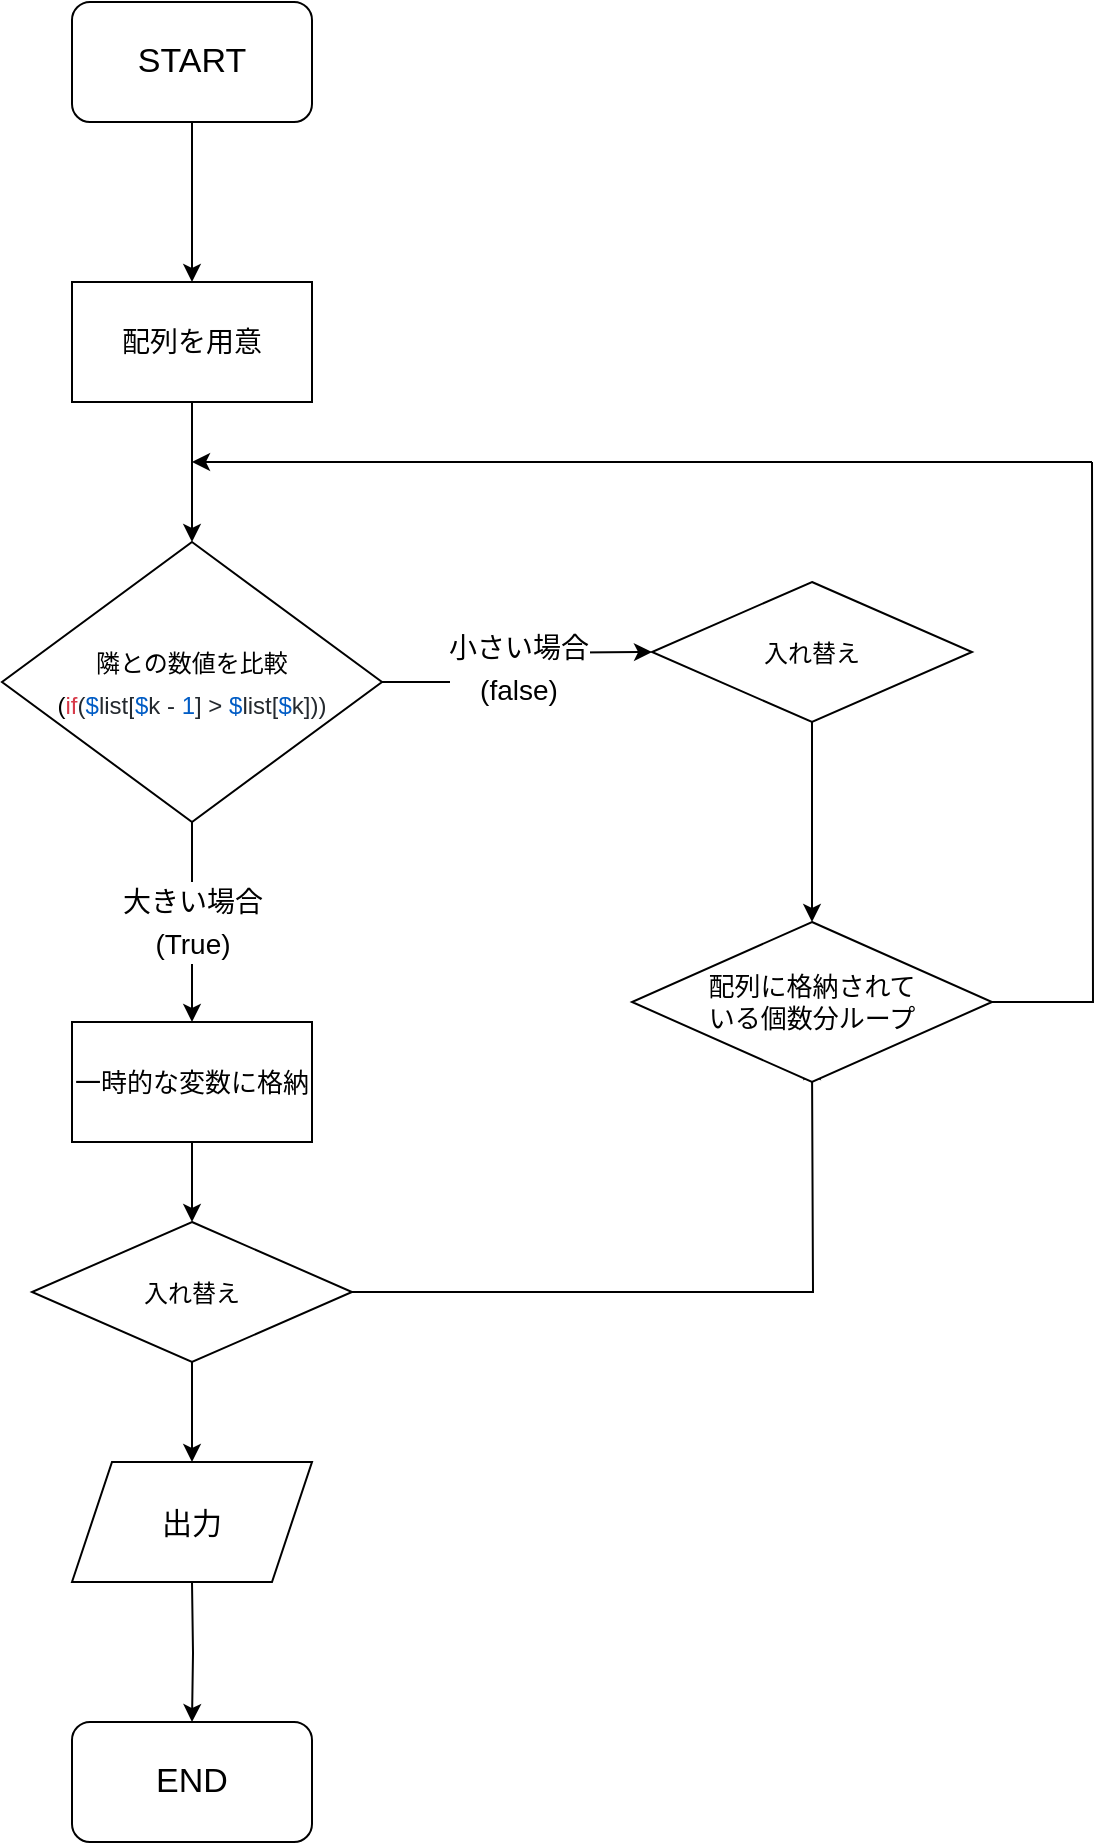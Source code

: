 <mxfile version="13.8.0" type="github">
  <diagram id="ygesi-L04HcfqPGvO-NY" name="Page-1">
    <mxGraphModel dx="1422" dy="1963" grid="1" gridSize="10" guides="1" tooltips="1" connect="1" arrows="1" fold="1" page="1" pageScale="1" pageWidth="827" pageHeight="1169" math="0" shadow="0">
      <root>
        <mxCell id="0" />
        <mxCell id="1" parent="0" />
        <mxCell id="lAmarGpssLY6VsSU3GfL-7" style="edgeStyle=orthogonalEdgeStyle;rounded=0;orthogonalLoop=1;jettySize=auto;html=1;entryX=0.5;entryY=0;entryDx=0;entryDy=0;fontSize=17;" edge="1" parent="1" source="IYN9SZwqf2Xsz6iqshpF-2" target="lAmarGpssLY6VsSU3GfL-6">
          <mxGeometry relative="1" as="geometry" />
        </mxCell>
        <mxCell id="IYN9SZwqf2Xsz6iqshpF-2" value="START" style="rounded=1;whiteSpace=wrap;html=1;fontSize=17;" parent="1" vertex="1">
          <mxGeometry x="290" y="-90" width="120" height="60" as="geometry" />
        </mxCell>
        <mxCell id="IYN9SZwqf2Xsz6iqshpF-10" value="&lt;font style=&quot;font-size: 14px&quot;&gt;小さい場合&lt;br&gt;(false)&lt;/font&gt;" style="edgeStyle=orthogonalEdgeStyle;rounded=0;orthogonalLoop=1;jettySize=auto;html=1;entryX=0;entryY=0.5;entryDx=0;entryDy=0;fontSize=17;exitX=1;exitY=0.5;exitDx=0;exitDy=0;" parent="1" source="IYN9SZwqf2Xsz6iqshpF-6" edge="1">
          <mxGeometry relative="1" as="geometry">
            <mxPoint x="510" y="235" as="sourcePoint" />
            <mxPoint x="580" y="235" as="targetPoint" />
          </mxGeometry>
        </mxCell>
        <mxCell id="IYN9SZwqf2Xsz6iqshpF-16" value="&lt;font style=&quot;font-size: 14px&quot;&gt;大きい場合&lt;br&gt;(True)&lt;/font&gt;" style="edgeStyle=orthogonalEdgeStyle;rounded=0;orthogonalLoop=1;jettySize=auto;html=1;fontSize=17;" parent="1" source="IYN9SZwqf2Xsz6iqshpF-6" target="IYN9SZwqf2Xsz6iqshpF-15" edge="1">
          <mxGeometry relative="1" as="geometry" />
        </mxCell>
        <mxCell id="IYN9SZwqf2Xsz6iqshpF-6" value="&lt;font style=&quot;font-size: 12px&quot;&gt;隣との数値を比較&lt;br&gt;(&lt;span class=&quot;pl-k&quot; style=&quot;box-sizing: border-box ; color: rgb(215 , 58 , 73) ; font-family: , &amp;#34;consolas&amp;#34; , &amp;#34;liberation mono&amp;#34; , &amp;#34;menlo&amp;#34; , monospace ; background-color: rgb(255 , 255 , 255)&quot;&gt;if&lt;/span&gt;&lt;span style=&quot;color: rgb(36 , 41 , 46) ; font-family: , &amp;#34;consolas&amp;#34; , &amp;#34;liberation mono&amp;#34; , &amp;#34;menlo&amp;#34; , monospace ; background-color: rgb(255 , 255 , 255)&quot;&gt;(&lt;/span&gt;&lt;span class=&quot;pl-s1&quot; style=&quot;box-sizing: border-box ; color: rgb(36 , 41 , 46) ; font-family: , &amp;#34;consolas&amp;#34; , &amp;#34;liberation mono&amp;#34; , &amp;#34;menlo&amp;#34; , monospace ; background-color: rgb(255 , 255 , 255)&quot;&gt;&lt;span class=&quot;pl-c1&quot; style=&quot;box-sizing: border-box ; color: rgb(0 , 92 , 197)&quot;&gt;$&lt;/span&gt;list&lt;/span&gt;&lt;span style=&quot;color: rgb(36 , 41 , 46) ; font-family: , &amp;#34;consolas&amp;#34; , &amp;#34;liberation mono&amp;#34; , &amp;#34;menlo&amp;#34; , monospace ; background-color: rgb(255 , 255 , 255)&quot;&gt;[&lt;/span&gt;&lt;span class=&quot;pl-s1&quot; style=&quot;box-sizing: border-box ; color: rgb(36 , 41 , 46) ; font-family: , &amp;#34;consolas&amp;#34; , &amp;#34;liberation mono&amp;#34; , &amp;#34;menlo&amp;#34; , monospace ; background-color: rgb(255 , 255 , 255)&quot;&gt;&lt;span class=&quot;pl-c1&quot; style=&quot;box-sizing: border-box ; color: rgb(0 , 92 , 197)&quot;&gt;$&lt;/span&gt;k&lt;/span&gt;&lt;span style=&quot;color: rgb(36 , 41 , 46) ; font-family: , &amp;#34;consolas&amp;#34; , &amp;#34;liberation mono&amp;#34; , &amp;#34;menlo&amp;#34; , monospace ; background-color: rgb(255 , 255 , 255)&quot;&gt; - &lt;/span&gt;&lt;span class=&quot;pl-c1&quot; style=&quot;box-sizing: border-box ; color: rgb(0 , 92 , 197) ; font-family: , &amp;#34;consolas&amp;#34; , &amp;#34;liberation mono&amp;#34; , &amp;#34;menlo&amp;#34; , monospace ; background-color: rgb(255 , 255 , 255)&quot;&gt;1&lt;/span&gt;&lt;span style=&quot;color: rgb(36 , 41 , 46) ; font-family: , &amp;#34;consolas&amp;#34; , &amp;#34;liberation mono&amp;#34; , &amp;#34;menlo&amp;#34; , monospace ; background-color: rgb(255 , 255 , 255)&quot;&gt;] &amp;gt; &lt;/span&gt;&lt;span class=&quot;pl-s1&quot; style=&quot;box-sizing: border-box ; color: rgb(36 , 41 , 46) ; font-family: , &amp;#34;consolas&amp;#34; , &amp;#34;liberation mono&amp;#34; , &amp;#34;menlo&amp;#34; , monospace ; background-color: rgb(255 , 255 , 255)&quot;&gt;&lt;span class=&quot;pl-c1&quot; style=&quot;box-sizing: border-box ; color: rgb(0 , 92 , 197)&quot;&gt;$&lt;/span&gt;list&lt;/span&gt;&lt;span style=&quot;color: rgb(36 , 41 , 46) ; font-family: , &amp;#34;consolas&amp;#34; , &amp;#34;liberation mono&amp;#34; , &amp;#34;menlo&amp;#34; , monospace ; background-color: rgb(255 , 255 , 255)&quot;&gt;[&lt;/span&gt;&lt;span class=&quot;pl-s1&quot; style=&quot;box-sizing: border-box ; color: rgb(36 , 41 , 46) ; font-family: , &amp;#34;consolas&amp;#34; , &amp;#34;liberation mono&amp;#34; , &amp;#34;menlo&amp;#34; , monospace ; background-color: rgb(255 , 255 , 255)&quot;&gt;&lt;span class=&quot;pl-c1&quot; style=&quot;box-sizing: border-box ; color: rgb(0 , 92 , 197)&quot;&gt;$&lt;/span&gt;k&lt;/span&gt;&lt;span style=&quot;color: rgb(36 , 41 , 46) ; font-family: , &amp;#34;consolas&amp;#34; , &amp;#34;liberation mono&amp;#34; , &amp;#34;menlo&amp;#34; , monospace ; background-color: rgb(255 , 255 , 255)&quot;&gt;]))&lt;/span&gt;&lt;br&gt;&lt;/font&gt;" style="rhombus;whiteSpace=wrap;html=1;fontSize=17;" parent="1" vertex="1">
          <mxGeometry x="255" y="180" width="190" height="140" as="geometry" />
        </mxCell>
        <mxCell id="IYN9SZwqf2Xsz6iqshpF-14" style="edgeStyle=orthogonalEdgeStyle;rounded=0;jumpStyle=arc;orthogonalLoop=1;jettySize=auto;html=1;strokeColor=#000000;" parent="1" edge="1">
          <mxGeometry relative="1" as="geometry">
            <mxPoint x="350" y="140" as="targetPoint" />
            <mxPoint x="800" y="140" as="sourcePoint" />
          </mxGeometry>
        </mxCell>
        <mxCell id="IYN9SZwqf2Xsz6iqshpF-18" style="edgeStyle=orthogonalEdgeStyle;rounded=0;orthogonalLoop=1;jettySize=auto;html=1;entryX=0.5;entryY=0;entryDx=0;entryDy=0;fontSize=17;" parent="1" source="IYN9SZwqf2Xsz6iqshpF-15" target="IYN9SZwqf2Xsz6iqshpF-17" edge="1">
          <mxGeometry relative="1" as="geometry" />
        </mxCell>
        <mxCell id="IYN9SZwqf2Xsz6iqshpF-15" value="&lt;font style=&quot;font-size: 13px&quot;&gt;一時的な変数に格納&lt;/font&gt;" style="rounded=0;whiteSpace=wrap;html=1;fontSize=14;" parent="1" vertex="1">
          <mxGeometry x="290" y="420" width="120" height="60" as="geometry" />
        </mxCell>
        <mxCell id="IYN9SZwqf2Xsz6iqshpF-19" style="edgeStyle=orthogonalEdgeStyle;rounded=0;orthogonalLoop=1;jettySize=auto;html=1;fontSize=17;" parent="1" source="IYN9SZwqf2Xsz6iqshpF-17" edge="1">
          <mxGeometry relative="1" as="geometry">
            <mxPoint x="660" y="440" as="targetPoint" />
          </mxGeometry>
        </mxCell>
        <mxCell id="IYN9SZwqf2Xsz6iqshpF-21" style="edgeStyle=orthogonalEdgeStyle;rounded=0;orthogonalLoop=1;jettySize=auto;html=1;entryX=0.5;entryY=0;entryDx=0;entryDy=0;fontSize=17;" parent="1" source="IYN9SZwqf2Xsz6iqshpF-17" edge="1">
          <mxGeometry relative="1" as="geometry">
            <mxPoint x="350" y="640" as="targetPoint" />
          </mxGeometry>
        </mxCell>
        <mxCell id="IYN9SZwqf2Xsz6iqshpF-17" value="&lt;span style=&quot;font-size: 12px&quot;&gt;入れ替え&lt;/span&gt;" style="rhombus;whiteSpace=wrap;html=1;fontSize=17;" parent="1" vertex="1">
          <mxGeometry x="270" y="520" width="160" height="70" as="geometry" />
        </mxCell>
        <mxCell id="IYN9SZwqf2Xsz6iqshpF-23" style="edgeStyle=orthogonalEdgeStyle;rounded=0;orthogonalLoop=1;jettySize=auto;html=1;entryX=0.5;entryY=0;entryDx=0;entryDy=0;fontSize=17;" parent="1" target="IYN9SZwqf2Xsz6iqshpF-22" edge="1">
          <mxGeometry relative="1" as="geometry">
            <mxPoint x="350" y="700" as="sourcePoint" />
          </mxGeometry>
        </mxCell>
        <mxCell id="IYN9SZwqf2Xsz6iqshpF-22" value="END" style="rounded=1;whiteSpace=wrap;html=1;fontSize=17;" parent="1" vertex="1">
          <mxGeometry x="290" y="770" width="120" height="60" as="geometry" />
        </mxCell>
        <mxCell id="JPZDZr30ks8KlQkCpKRz-3" style="edgeStyle=orthogonalEdgeStyle;rounded=0;orthogonalLoop=1;jettySize=auto;html=1;entryX=0.5;entryY=0;entryDx=0;entryDy=0;" parent="1" source="IYN9SZwqf2Xsz6iqshpF-24" target="JPZDZr30ks8KlQkCpKRz-1" edge="1">
          <mxGeometry relative="1" as="geometry" />
        </mxCell>
        <mxCell id="IYN9SZwqf2Xsz6iqshpF-24" value="&lt;span style=&quot;font-size: 12px&quot;&gt;入れ替え&lt;/span&gt;" style="rhombus;whiteSpace=wrap;html=1;fontSize=17;" parent="1" vertex="1">
          <mxGeometry x="580" y="200" width="160" height="70" as="geometry" />
        </mxCell>
        <mxCell id="JPZDZr30ks8KlQkCpKRz-4" style="edgeStyle=orthogonalEdgeStyle;jumpStyle=arc;orthogonalLoop=1;jettySize=auto;html=1;strokeColor=#000000;verticalAlign=bottom;horizontal=0;fontStyle=0;align=right;labelBackgroundColor=#ffffff;rounded=0;endArrow=none;endFill=0;" parent="1" source="JPZDZr30ks8KlQkCpKRz-1" edge="1">
          <mxGeometry relative="1" as="geometry">
            <mxPoint x="800" y="140" as="targetPoint" />
          </mxGeometry>
        </mxCell>
        <mxCell id="JPZDZr30ks8KlQkCpKRz-1" value="&lt;div style=&quot;font-size: 13px&quot;&gt;配列に格納されて&lt;/div&gt;&lt;div style=&quot;font-size: 13px&quot;&gt;いる個数分ループ&lt;/div&gt;" style="rhombus;whiteSpace=wrap;html=1;fontSize=17;" parent="1" vertex="1">
          <mxGeometry x="570" y="370" width="180" height="80" as="geometry" />
        </mxCell>
        <mxCell id="lAmarGpssLY6VsSU3GfL-1" value="出力" style="shape=parallelogram;perimeter=parallelogramPerimeter;whiteSpace=wrap;html=1;fixedSize=1;fontSize=15;" vertex="1" parent="1">
          <mxGeometry x="290" y="640" width="120" height="60" as="geometry" />
        </mxCell>
        <mxCell id="lAmarGpssLY6VsSU3GfL-8" style="edgeStyle=orthogonalEdgeStyle;rounded=0;orthogonalLoop=1;jettySize=auto;html=1;entryX=0.5;entryY=0;entryDx=0;entryDy=0;fontSize=17;" edge="1" parent="1" source="lAmarGpssLY6VsSU3GfL-6" target="IYN9SZwqf2Xsz6iqshpF-6">
          <mxGeometry relative="1" as="geometry" />
        </mxCell>
        <mxCell id="lAmarGpssLY6VsSU3GfL-6" value="&lt;font style=&quot;font-size: 14px;&quot;&gt;配列を用意&lt;/font&gt;" style="rounded=0;whiteSpace=wrap;html=1;fontSize=14;" vertex="1" parent="1">
          <mxGeometry x="290" y="50" width="120" height="60" as="geometry" />
        </mxCell>
      </root>
    </mxGraphModel>
  </diagram>
</mxfile>
